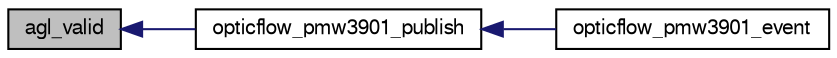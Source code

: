 digraph "agl_valid"
{
  edge [fontname="FreeSans",fontsize="10",labelfontname="FreeSans",labelfontsize="10"];
  node [fontname="FreeSans",fontsize="10",shape=record];
  rankdir="LR";
  Node1 [label="agl_valid",height=0.2,width=0.4,color="black", fillcolor="grey75", style="filled", fontcolor="black"];
  Node1 -> Node2 [dir="back",color="midnightblue",fontsize="10",style="solid",fontname="FreeSans"];
  Node2 [label="opticflow_pmw3901_publish",height=0.2,width=0.4,color="black", fillcolor="white", style="filled",URL="$opticflow__pmw3901_8c.html#a60140676d3a419b54d6a2a8294e4b994"];
  Node2 -> Node3 [dir="back",color="midnightblue",fontsize="10",style="solid",fontname="FreeSans"];
  Node3 [label="opticflow_pmw3901_event",height=0.2,width=0.4,color="black", fillcolor="white", style="filled",URL="$opticflow__pmw3901_8h.html#abe5ad65e14456805dca97f78767ef811"];
}
